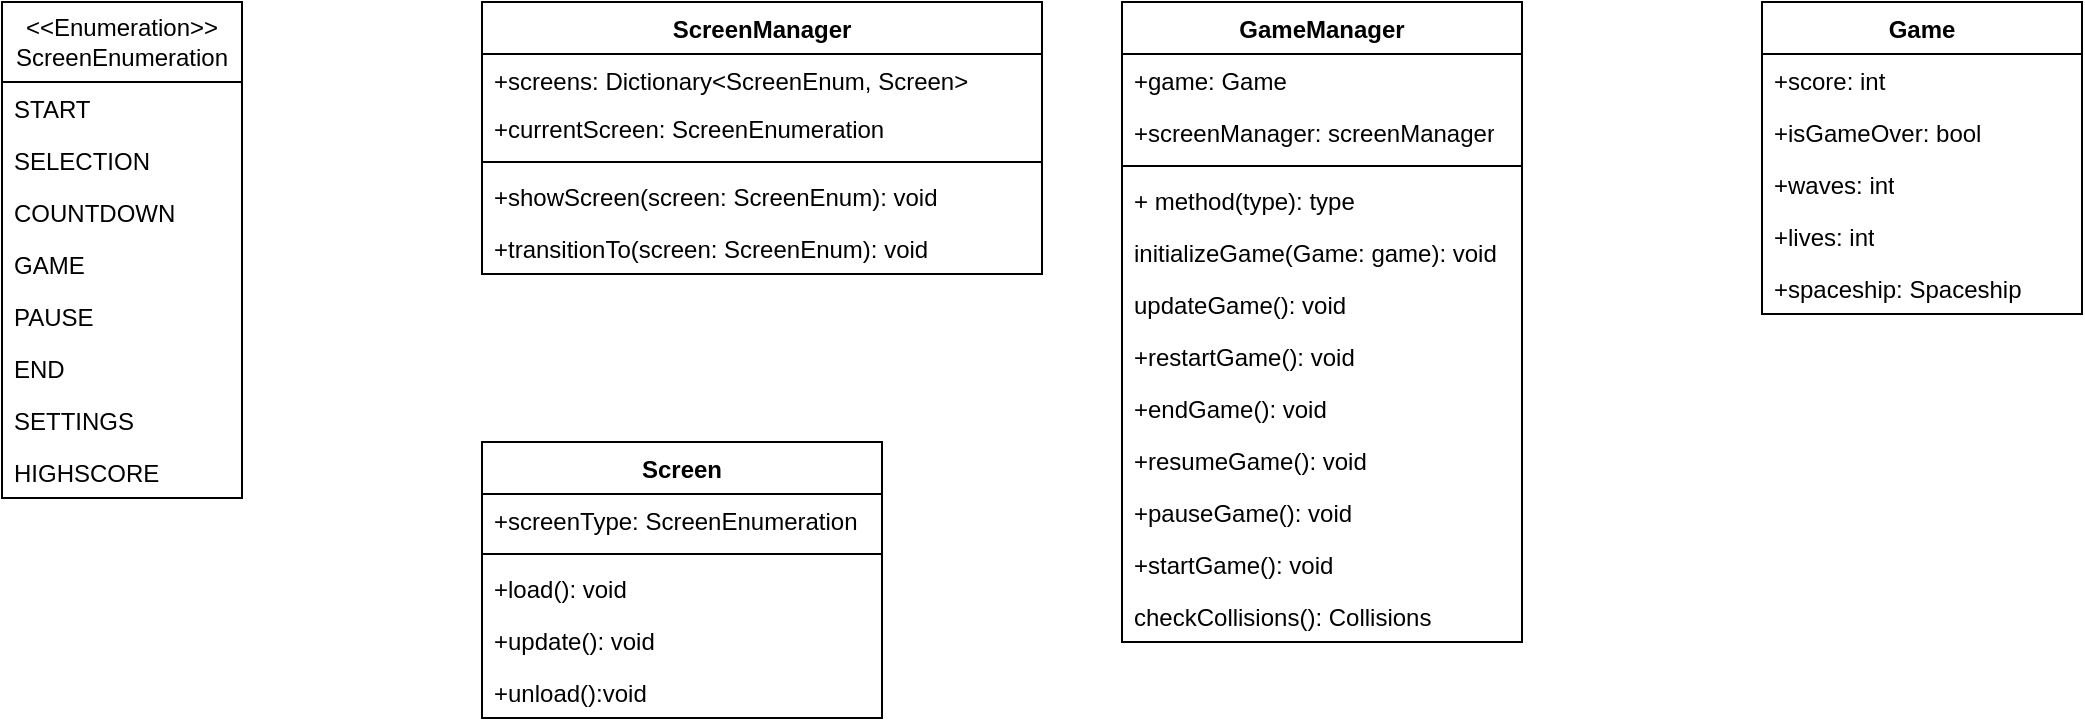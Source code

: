 <mxfile version="24.8.6">
  <diagram id="C5RBs43oDa-KdzZeNtuy" name="Page-1">
    <mxGraphModel dx="1769" dy="611" grid="1" gridSize="10" guides="1" tooltips="1" connect="1" arrows="1" fold="1" page="1" pageScale="1" pageWidth="827" pageHeight="1169" math="0" shadow="0">
      <root>
        <mxCell id="WIyWlLk6GJQsqaUBKTNV-0" />
        <mxCell id="WIyWlLk6GJQsqaUBKTNV-1" parent="WIyWlLk6GJQsqaUBKTNV-0" />
        <mxCell id="y9DxtOubb8DUdwYuvUpG-22" value="Game" style="swimlane;fontStyle=1;align=center;verticalAlign=top;childLayout=stackLayout;horizontal=1;startSize=26;horizontalStack=0;resizeParent=1;resizeParentMax=0;resizeLast=0;collapsible=1;marginBottom=0;whiteSpace=wrap;html=1;" vertex="1" parent="WIyWlLk6GJQsqaUBKTNV-1">
          <mxGeometry x="360" y="40" width="160" height="156" as="geometry" />
        </mxCell>
        <mxCell id="y9DxtOubb8DUdwYuvUpG-7" value="+score: int" style="text;strokeColor=none;fillColor=none;align=left;verticalAlign=top;spacingLeft=4;spacingRight=4;overflow=hidden;rotatable=0;points=[[0,0.5],[1,0.5]];portConstraint=eastwest;whiteSpace=wrap;html=1;" vertex="1" parent="y9DxtOubb8DUdwYuvUpG-22">
          <mxGeometry y="26" width="160" height="26" as="geometry" />
        </mxCell>
        <mxCell id="y9DxtOubb8DUdwYuvUpG-9" value="+isGameOver: bool&lt;span style=&quot;white-space: pre;&quot;&gt;&#x9;&lt;/span&gt;" style="text;strokeColor=none;fillColor=none;align=left;verticalAlign=top;spacingLeft=4;spacingRight=4;overflow=hidden;rotatable=0;points=[[0,0.5],[1,0.5]];portConstraint=eastwest;whiteSpace=wrap;html=1;" vertex="1" parent="y9DxtOubb8DUdwYuvUpG-22">
          <mxGeometry y="52" width="160" height="26" as="geometry" />
        </mxCell>
        <mxCell id="y9DxtOubb8DUdwYuvUpG-11" value="+waves: int" style="text;strokeColor=none;fillColor=none;align=left;verticalAlign=top;spacingLeft=4;spacingRight=4;overflow=hidden;rotatable=0;points=[[0,0.5],[1,0.5]];portConstraint=eastwest;whiteSpace=wrap;html=1;" vertex="1" parent="y9DxtOubb8DUdwYuvUpG-22">
          <mxGeometry y="78" width="160" height="26" as="geometry" />
        </mxCell>
        <mxCell id="y9DxtOubb8DUdwYuvUpG-14" value="+lives: int" style="text;strokeColor=none;fillColor=none;align=left;verticalAlign=top;spacingLeft=4;spacingRight=4;overflow=hidden;rotatable=0;points=[[0,0.5],[1,0.5]];portConstraint=eastwest;whiteSpace=wrap;html=1;" vertex="1" parent="y9DxtOubb8DUdwYuvUpG-22">
          <mxGeometry y="104" width="160" height="26" as="geometry" />
        </mxCell>
        <mxCell id="y9DxtOubb8DUdwYuvUpG-10" value="+spaceship: Spaceship" style="text;strokeColor=none;fillColor=none;align=left;verticalAlign=top;spacingLeft=4;spacingRight=4;overflow=hidden;rotatable=0;points=[[0,0.5],[1,0.5]];portConstraint=eastwest;whiteSpace=wrap;html=1;" vertex="1" parent="y9DxtOubb8DUdwYuvUpG-22">
          <mxGeometry y="130" width="160" height="26" as="geometry" />
        </mxCell>
        <mxCell id="y9DxtOubb8DUdwYuvUpG-50" value="ScreenManager" style="swimlane;fontStyle=1;align=center;verticalAlign=top;childLayout=stackLayout;horizontal=1;startSize=26;horizontalStack=0;resizeParent=1;resizeParentMax=0;resizeLast=0;collapsible=1;marginBottom=0;whiteSpace=wrap;html=1;" vertex="1" parent="WIyWlLk6GJQsqaUBKTNV-1">
          <mxGeometry x="-280" y="40" width="280" height="136" as="geometry" />
        </mxCell>
        <mxCell id="y9DxtOubb8DUdwYuvUpG-51" value="+screens: Dictionary&amp;lt;ScreenEnum, Screen&amp;gt;" style="text;strokeColor=none;fillColor=none;align=left;verticalAlign=top;spacingLeft=4;spacingRight=4;overflow=hidden;rotatable=0;points=[[0,0.5],[1,0.5]];portConstraint=eastwest;whiteSpace=wrap;html=1;" vertex="1" parent="y9DxtOubb8DUdwYuvUpG-50">
          <mxGeometry y="26" width="280" height="24" as="geometry" />
        </mxCell>
        <mxCell id="y9DxtOubb8DUdwYuvUpG-54" value="+currentScreen: ScreenEnumeration" style="text;strokeColor=none;fillColor=none;align=left;verticalAlign=top;spacingLeft=4;spacingRight=4;overflow=hidden;rotatable=0;points=[[0,0.5],[1,0.5]];portConstraint=eastwest;whiteSpace=wrap;html=1;" vertex="1" parent="y9DxtOubb8DUdwYuvUpG-50">
          <mxGeometry y="50" width="280" height="26" as="geometry" />
        </mxCell>
        <mxCell id="y9DxtOubb8DUdwYuvUpG-52" value="" style="line;strokeWidth=1;fillColor=none;align=left;verticalAlign=middle;spacingTop=-1;spacingLeft=3;spacingRight=3;rotatable=0;labelPosition=right;points=[];portConstraint=eastwest;strokeColor=inherit;" vertex="1" parent="y9DxtOubb8DUdwYuvUpG-50">
          <mxGeometry y="76" width="280" height="8" as="geometry" />
        </mxCell>
        <mxCell id="y9DxtOubb8DUdwYuvUpG-53" value="+showScreen(screen: ScreenEnum): void" style="text;strokeColor=none;fillColor=none;align=left;verticalAlign=top;spacingLeft=4;spacingRight=4;overflow=hidden;rotatable=0;points=[[0,0.5],[1,0.5]];portConstraint=eastwest;whiteSpace=wrap;html=1;" vertex="1" parent="y9DxtOubb8DUdwYuvUpG-50">
          <mxGeometry y="84" width="280" height="26" as="geometry" />
        </mxCell>
        <mxCell id="y9DxtOubb8DUdwYuvUpG-55" value="+transitionTo(screen: ScreenEnum): void" style="text;strokeColor=none;fillColor=none;align=left;verticalAlign=top;spacingLeft=4;spacingRight=4;overflow=hidden;rotatable=0;points=[[0,0.5],[1,0.5]];portConstraint=eastwest;whiteSpace=wrap;html=1;" vertex="1" parent="y9DxtOubb8DUdwYuvUpG-50">
          <mxGeometry y="110" width="280" height="26" as="geometry" />
        </mxCell>
        <mxCell id="y9DxtOubb8DUdwYuvUpG-57" value="&lt;div&gt;&amp;lt;&amp;lt;Enumeration&amp;gt;&amp;gt;&lt;/div&gt;&lt;div&gt;ScreenEnumeration&lt;/div&gt;" style="swimlane;fontStyle=0;childLayout=stackLayout;horizontal=1;startSize=40;fillColor=none;horizontalStack=0;resizeParent=1;resizeParentMax=0;resizeLast=0;collapsible=1;marginBottom=0;whiteSpace=wrap;html=1;" vertex="1" parent="WIyWlLk6GJQsqaUBKTNV-1">
          <mxGeometry x="-520" y="40" width="120" height="248" as="geometry" />
        </mxCell>
        <mxCell id="y9DxtOubb8DUdwYuvUpG-58" value="START" style="text;strokeColor=none;fillColor=none;align=left;verticalAlign=top;spacingLeft=4;spacingRight=4;overflow=hidden;rotatable=0;points=[[0,0.5],[1,0.5]];portConstraint=eastwest;whiteSpace=wrap;html=1;" vertex="1" parent="y9DxtOubb8DUdwYuvUpG-57">
          <mxGeometry y="40" width="120" height="26" as="geometry" />
        </mxCell>
        <mxCell id="y9DxtOubb8DUdwYuvUpG-59" value="SELECTION" style="text;strokeColor=none;fillColor=none;align=left;verticalAlign=top;spacingLeft=4;spacingRight=4;overflow=hidden;rotatable=0;points=[[0,0.5],[1,0.5]];portConstraint=eastwest;whiteSpace=wrap;html=1;" vertex="1" parent="y9DxtOubb8DUdwYuvUpG-57">
          <mxGeometry y="66" width="120" height="26" as="geometry" />
        </mxCell>
        <mxCell id="y9DxtOubb8DUdwYuvUpG-60" value="COUNTDOWN" style="text;strokeColor=none;fillColor=none;align=left;verticalAlign=top;spacingLeft=4;spacingRight=4;overflow=hidden;rotatable=0;points=[[0,0.5],[1,0.5]];portConstraint=eastwest;whiteSpace=wrap;html=1;" vertex="1" parent="y9DxtOubb8DUdwYuvUpG-57">
          <mxGeometry y="92" width="120" height="26" as="geometry" />
        </mxCell>
        <mxCell id="y9DxtOubb8DUdwYuvUpG-61" value="GAME" style="text;strokeColor=none;fillColor=none;align=left;verticalAlign=top;spacingLeft=4;spacingRight=4;overflow=hidden;rotatable=0;points=[[0,0.5],[1,0.5]];portConstraint=eastwest;whiteSpace=wrap;html=1;" vertex="1" parent="y9DxtOubb8DUdwYuvUpG-57">
          <mxGeometry y="118" width="120" height="26" as="geometry" />
        </mxCell>
        <mxCell id="y9DxtOubb8DUdwYuvUpG-62" value="PAUSE" style="text;strokeColor=none;fillColor=none;align=left;verticalAlign=top;spacingLeft=4;spacingRight=4;overflow=hidden;rotatable=0;points=[[0,0.5],[1,0.5]];portConstraint=eastwest;whiteSpace=wrap;html=1;" vertex="1" parent="y9DxtOubb8DUdwYuvUpG-57">
          <mxGeometry y="144" width="120" height="26" as="geometry" />
        </mxCell>
        <mxCell id="y9DxtOubb8DUdwYuvUpG-63" value="END" style="text;strokeColor=none;fillColor=none;align=left;verticalAlign=top;spacingLeft=4;spacingRight=4;overflow=hidden;rotatable=0;points=[[0,0.5],[1,0.5]];portConstraint=eastwest;whiteSpace=wrap;html=1;" vertex="1" parent="y9DxtOubb8DUdwYuvUpG-57">
          <mxGeometry y="170" width="120" height="26" as="geometry" />
        </mxCell>
        <mxCell id="y9DxtOubb8DUdwYuvUpG-64" value="SETTINGS" style="text;strokeColor=none;fillColor=none;align=left;verticalAlign=top;spacingLeft=4;spacingRight=4;overflow=hidden;rotatable=0;points=[[0,0.5],[1,0.5]];portConstraint=eastwest;whiteSpace=wrap;html=1;" vertex="1" parent="y9DxtOubb8DUdwYuvUpG-57">
          <mxGeometry y="196" width="120" height="26" as="geometry" />
        </mxCell>
        <mxCell id="y9DxtOubb8DUdwYuvUpG-65" value="HIGHSCORE" style="text;strokeColor=none;fillColor=none;align=left;verticalAlign=top;spacingLeft=4;spacingRight=4;overflow=hidden;rotatable=0;points=[[0,0.5],[1,0.5]];portConstraint=eastwest;whiteSpace=wrap;html=1;" vertex="1" parent="y9DxtOubb8DUdwYuvUpG-57">
          <mxGeometry y="222" width="120" height="26" as="geometry" />
        </mxCell>
        <mxCell id="y9DxtOubb8DUdwYuvUpG-72" value="GameManager" style="swimlane;fontStyle=1;align=center;verticalAlign=top;childLayout=stackLayout;horizontal=1;startSize=26;horizontalStack=0;resizeParent=1;resizeParentMax=0;resizeLast=0;collapsible=1;marginBottom=0;whiteSpace=wrap;html=1;" vertex="1" parent="WIyWlLk6GJQsqaUBKTNV-1">
          <mxGeometry x="40" y="40" width="200" height="320" as="geometry" />
        </mxCell>
        <mxCell id="y9DxtOubb8DUdwYuvUpG-73" value="+game: Game" style="text;strokeColor=none;fillColor=none;align=left;verticalAlign=top;spacingLeft=4;spacingRight=4;overflow=hidden;rotatable=0;points=[[0,0.5],[1,0.5]];portConstraint=eastwest;whiteSpace=wrap;html=1;" vertex="1" parent="y9DxtOubb8DUdwYuvUpG-72">
          <mxGeometry y="26" width="200" height="26" as="geometry" />
        </mxCell>
        <mxCell id="y9DxtOubb8DUdwYuvUpG-76" value="+screenManager: screenManager" style="text;strokeColor=none;fillColor=none;align=left;verticalAlign=top;spacingLeft=4;spacingRight=4;overflow=hidden;rotatable=0;points=[[0,0.5],[1,0.5]];portConstraint=eastwest;whiteSpace=wrap;html=1;" vertex="1" parent="y9DxtOubb8DUdwYuvUpG-72">
          <mxGeometry y="52" width="200" height="26" as="geometry" />
        </mxCell>
        <mxCell id="y9DxtOubb8DUdwYuvUpG-74" value="" style="line;strokeWidth=1;fillColor=none;align=left;verticalAlign=middle;spacingTop=-1;spacingLeft=3;spacingRight=3;rotatable=0;labelPosition=right;points=[];portConstraint=eastwest;strokeColor=inherit;" vertex="1" parent="y9DxtOubb8DUdwYuvUpG-72">
          <mxGeometry y="78" width="200" height="8" as="geometry" />
        </mxCell>
        <mxCell id="y9DxtOubb8DUdwYuvUpG-75" value="+ method(type): type" style="text;strokeColor=none;fillColor=none;align=left;verticalAlign=top;spacingLeft=4;spacingRight=4;overflow=hidden;rotatable=0;points=[[0,0.5],[1,0.5]];portConstraint=eastwest;whiteSpace=wrap;html=1;" vertex="1" parent="y9DxtOubb8DUdwYuvUpG-72">
          <mxGeometry y="86" width="200" height="26" as="geometry" />
        </mxCell>
        <mxCell id="y9DxtOubb8DUdwYuvUpG-44" value="initializeGame(Game: game): void" style="text;strokeColor=none;fillColor=none;align=left;verticalAlign=top;spacingLeft=4;spacingRight=4;overflow=hidden;rotatable=0;points=[[0,0.5],[1,0.5]];portConstraint=eastwest;whiteSpace=wrap;html=1;" vertex="1" parent="y9DxtOubb8DUdwYuvUpG-72">
          <mxGeometry y="112" width="200" height="26" as="geometry" />
        </mxCell>
        <mxCell id="y9DxtOubb8DUdwYuvUpG-45" value="updateGame(): void" style="text;strokeColor=none;fillColor=none;align=left;verticalAlign=top;spacingLeft=4;spacingRight=4;overflow=hidden;rotatable=0;points=[[0,0.5],[1,0.5]];portConstraint=eastwest;whiteSpace=wrap;html=1;" vertex="1" parent="y9DxtOubb8DUdwYuvUpG-72">
          <mxGeometry y="138" width="200" height="26" as="geometry" />
        </mxCell>
        <mxCell id="y9DxtOubb8DUdwYuvUpG-47" value="+restartGame(): void" style="text;strokeColor=none;fillColor=none;align=left;verticalAlign=top;spacingLeft=4;spacingRight=4;overflow=hidden;rotatable=0;points=[[0,0.5],[1,0.5]];portConstraint=eastwest;whiteSpace=wrap;html=1;" vertex="1" parent="y9DxtOubb8DUdwYuvUpG-72">
          <mxGeometry y="164" width="200" height="26" as="geometry" />
        </mxCell>
        <mxCell id="y9DxtOubb8DUdwYuvUpG-48" value="+endGame(): void" style="text;strokeColor=none;fillColor=none;align=left;verticalAlign=top;spacingLeft=4;spacingRight=4;overflow=hidden;rotatable=0;points=[[0,0.5],[1,0.5]];portConstraint=eastwest;whiteSpace=wrap;html=1;" vertex="1" parent="y9DxtOubb8DUdwYuvUpG-72">
          <mxGeometry y="190" width="200" height="26" as="geometry" />
        </mxCell>
        <mxCell id="y9DxtOubb8DUdwYuvUpG-30" value="+resumeGame(): void" style="text;strokeColor=none;fillColor=none;align=left;verticalAlign=top;spacingLeft=4;spacingRight=4;overflow=hidden;rotatable=0;points=[[0,0.5],[1,0.5]];portConstraint=eastwest;whiteSpace=wrap;html=1;" vertex="1" parent="y9DxtOubb8DUdwYuvUpG-72">
          <mxGeometry y="216" width="200" height="26" as="geometry" />
        </mxCell>
        <mxCell id="y9DxtOubb8DUdwYuvUpG-29" value="+pauseGame(): void" style="text;strokeColor=none;fillColor=none;align=left;verticalAlign=top;spacingLeft=4;spacingRight=4;overflow=hidden;rotatable=0;points=[[0,0.5],[1,0.5]];portConstraint=eastwest;whiteSpace=wrap;html=1;" vertex="1" parent="y9DxtOubb8DUdwYuvUpG-72">
          <mxGeometry y="242" width="200" height="26" as="geometry" />
        </mxCell>
        <mxCell id="y9DxtOubb8DUdwYuvUpG-25" value="+startGame(): void" style="text;strokeColor=none;fillColor=none;align=left;verticalAlign=top;spacingLeft=4;spacingRight=4;overflow=hidden;rotatable=0;points=[[0,0.5],[1,0.5]];portConstraint=eastwest;whiteSpace=wrap;html=1;" vertex="1" parent="y9DxtOubb8DUdwYuvUpG-72">
          <mxGeometry y="268" width="200" height="26" as="geometry" />
        </mxCell>
        <mxCell id="y9DxtOubb8DUdwYuvUpG-46" value="checkCollisions(): Collisions" style="text;strokeColor=none;fillColor=none;align=left;verticalAlign=top;spacingLeft=4;spacingRight=4;overflow=hidden;rotatable=0;points=[[0,0.5],[1,0.5]];portConstraint=eastwest;whiteSpace=wrap;html=1;" vertex="1" parent="y9DxtOubb8DUdwYuvUpG-72">
          <mxGeometry y="294" width="200" height="26" as="geometry" />
        </mxCell>
        <mxCell id="y9DxtOubb8DUdwYuvUpG-77" value="Screen" style="swimlane;fontStyle=1;align=center;verticalAlign=top;childLayout=stackLayout;horizontal=1;startSize=26;horizontalStack=0;resizeParent=1;resizeParentMax=0;resizeLast=0;collapsible=1;marginBottom=0;whiteSpace=wrap;html=1;" vertex="1" parent="WIyWlLk6GJQsqaUBKTNV-1">
          <mxGeometry x="-280" y="260" width="200" height="138" as="geometry" />
        </mxCell>
        <mxCell id="y9DxtOubb8DUdwYuvUpG-78" value="+screenType: ScreenEnumeration" style="text;strokeColor=none;fillColor=none;align=left;verticalAlign=top;spacingLeft=4;spacingRight=4;overflow=hidden;rotatable=0;points=[[0,0.5],[1,0.5]];portConstraint=eastwest;whiteSpace=wrap;html=1;" vertex="1" parent="y9DxtOubb8DUdwYuvUpG-77">
          <mxGeometry y="26" width="200" height="26" as="geometry" />
        </mxCell>
        <mxCell id="y9DxtOubb8DUdwYuvUpG-79" value="" style="line;strokeWidth=1;fillColor=none;align=left;verticalAlign=middle;spacingTop=-1;spacingLeft=3;spacingRight=3;rotatable=0;labelPosition=right;points=[];portConstraint=eastwest;strokeColor=inherit;" vertex="1" parent="y9DxtOubb8DUdwYuvUpG-77">
          <mxGeometry y="52" width="200" height="8" as="geometry" />
        </mxCell>
        <mxCell id="y9DxtOubb8DUdwYuvUpG-68" value="+load(): void" style="text;strokeColor=none;fillColor=none;align=left;verticalAlign=top;spacingLeft=4;spacingRight=4;overflow=hidden;rotatable=0;points=[[0,0.5],[1,0.5]];portConstraint=eastwest;whiteSpace=wrap;html=1;" vertex="1" parent="y9DxtOubb8DUdwYuvUpG-77">
          <mxGeometry y="60" width="200" height="26" as="geometry" />
        </mxCell>
        <mxCell id="y9DxtOubb8DUdwYuvUpG-70" value="+update(): void" style="text;strokeColor=none;fillColor=none;align=left;verticalAlign=top;spacingLeft=4;spacingRight=4;overflow=hidden;rotatable=0;points=[[0,0.5],[1,0.5]];portConstraint=eastwest;whiteSpace=wrap;html=1;" vertex="1" parent="y9DxtOubb8DUdwYuvUpG-77">
          <mxGeometry y="86" width="200" height="26" as="geometry" />
        </mxCell>
        <mxCell id="y9DxtOubb8DUdwYuvUpG-69" value="+unload():void" style="text;strokeColor=none;fillColor=none;align=left;verticalAlign=top;spacingLeft=4;spacingRight=4;overflow=hidden;rotatable=0;points=[[0,0.5],[1,0.5]];portConstraint=eastwest;whiteSpace=wrap;html=1;" vertex="1" parent="y9DxtOubb8DUdwYuvUpG-77">
          <mxGeometry y="112" width="200" height="26" as="geometry" />
        </mxCell>
      </root>
    </mxGraphModel>
  </diagram>
</mxfile>
